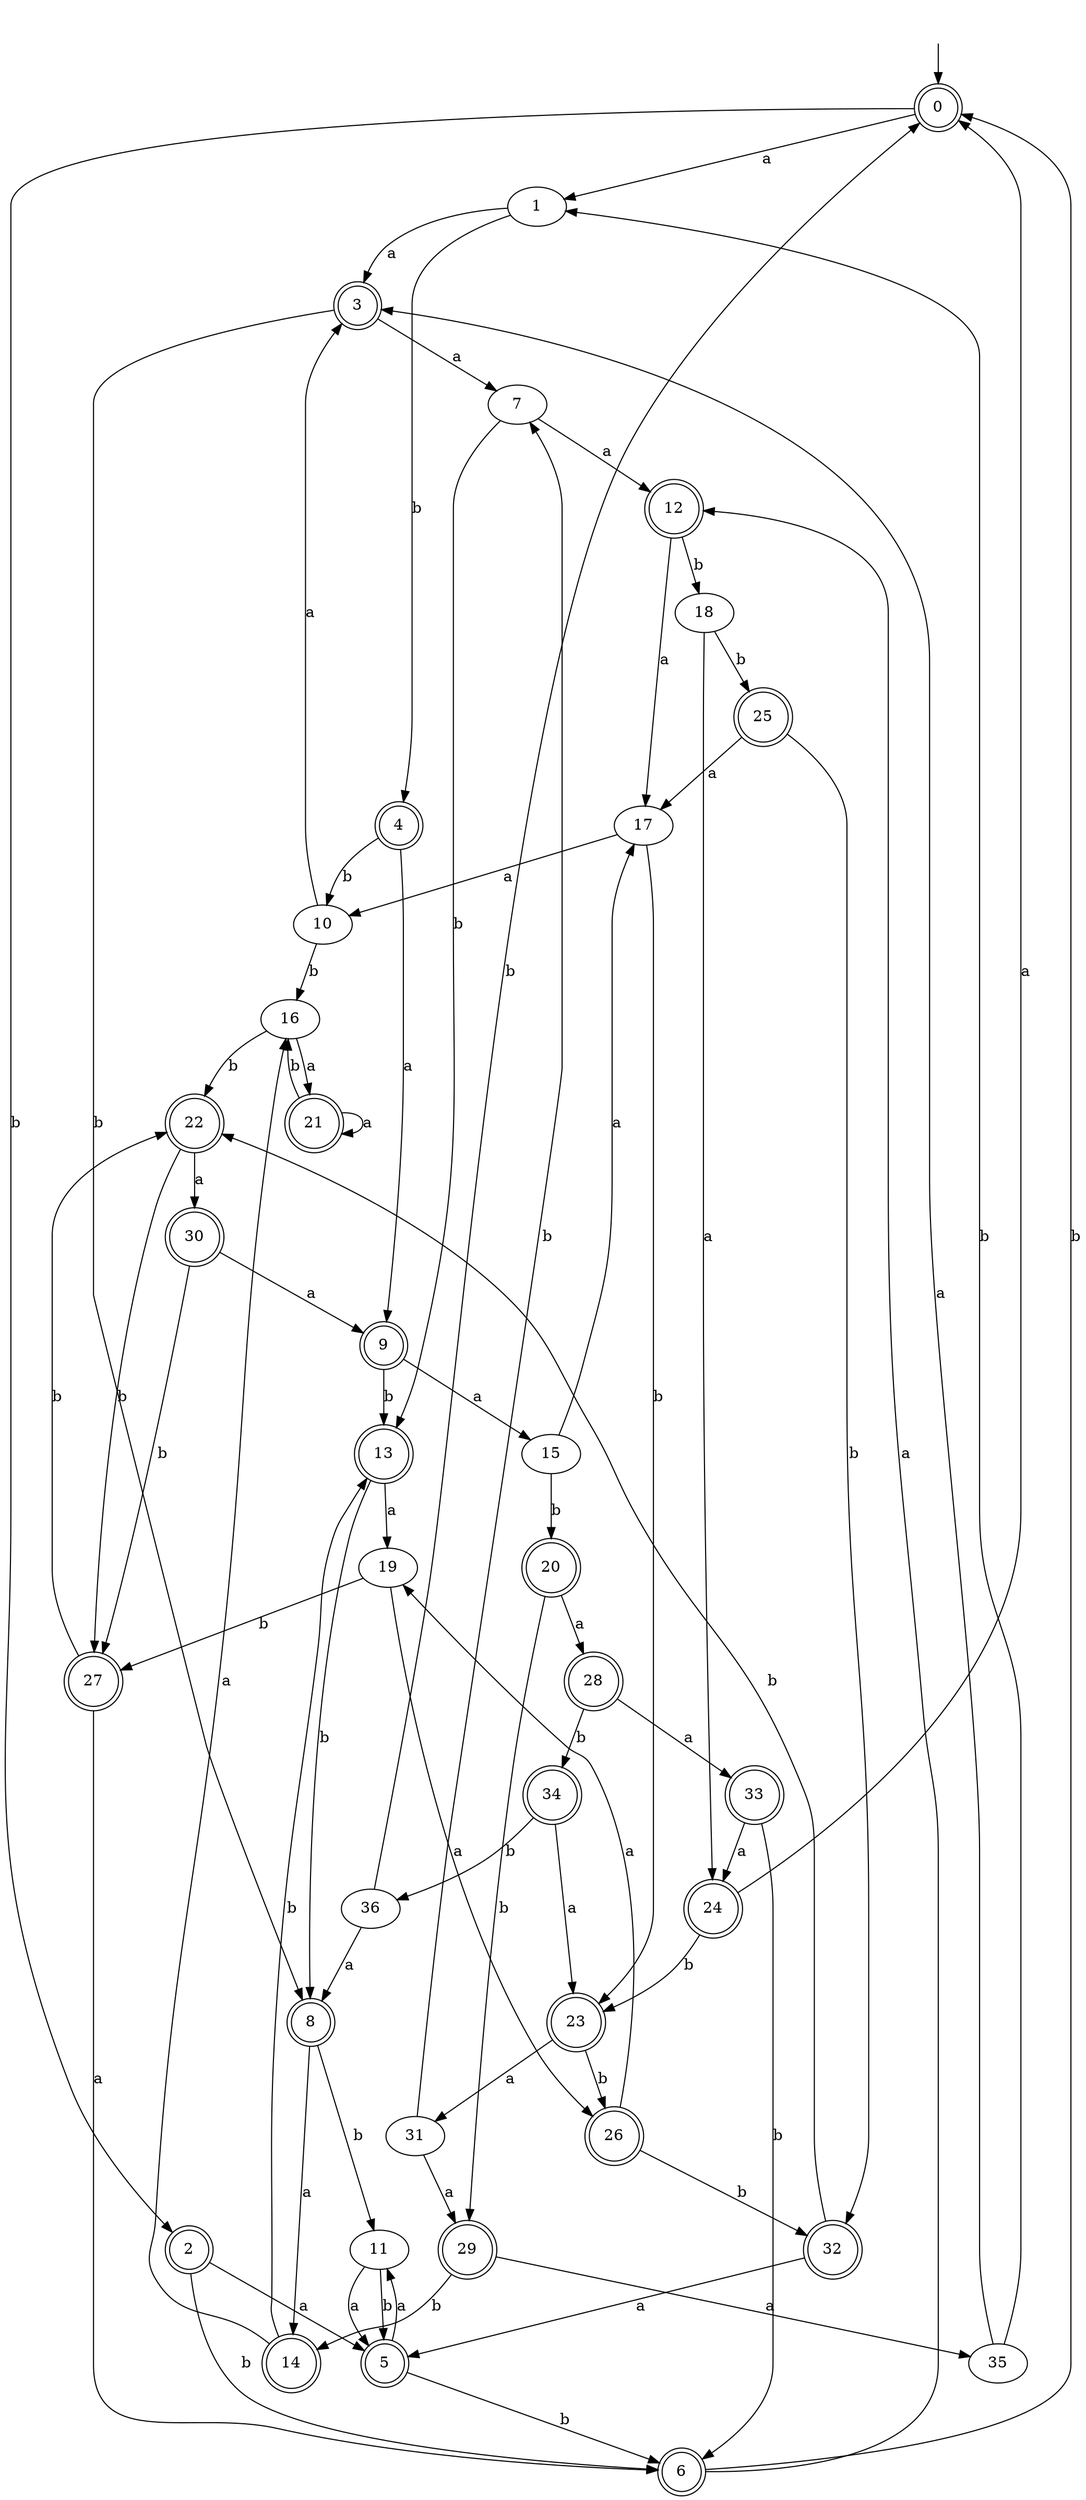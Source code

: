 digraph RandomDFA {
  __start0 [label="", shape=none];
  __start0 -> 0 [label=""];
  0 [shape=circle] [shape=doublecircle]
  0 -> 1 [label="a"]
  0 -> 2 [label="b"]
  1
  1 -> 3 [label="a"]
  1 -> 4 [label="b"]
  2 [shape=doublecircle]
  2 -> 5 [label="a"]
  2 -> 6 [label="b"]
  3 [shape=doublecircle]
  3 -> 7 [label="a"]
  3 -> 8 [label="b"]
  4 [shape=doublecircle]
  4 -> 9 [label="a"]
  4 -> 10 [label="b"]
  5 [shape=doublecircle]
  5 -> 11 [label="a"]
  5 -> 6 [label="b"]
  6 [shape=doublecircle]
  6 -> 12 [label="a"]
  6 -> 0 [label="b"]
  7
  7 -> 12 [label="a"]
  7 -> 13 [label="b"]
  8 [shape=doublecircle]
  8 -> 14 [label="a"]
  8 -> 11 [label="b"]
  9 [shape=doublecircle]
  9 -> 15 [label="a"]
  9 -> 13 [label="b"]
  10
  10 -> 3 [label="a"]
  10 -> 16 [label="b"]
  11
  11 -> 5 [label="a"]
  11 -> 5 [label="b"]
  12 [shape=doublecircle]
  12 -> 17 [label="a"]
  12 -> 18 [label="b"]
  13 [shape=doublecircle]
  13 -> 19 [label="a"]
  13 -> 8 [label="b"]
  14 [shape=doublecircle]
  14 -> 16 [label="a"]
  14 -> 13 [label="b"]
  15
  15 -> 17 [label="a"]
  15 -> 20 [label="b"]
  16
  16 -> 21 [label="a"]
  16 -> 22 [label="b"]
  17
  17 -> 10 [label="a"]
  17 -> 23 [label="b"]
  18
  18 -> 24 [label="a"]
  18 -> 25 [label="b"]
  19
  19 -> 26 [label="a"]
  19 -> 27 [label="b"]
  20 [shape=doublecircle]
  20 -> 28 [label="a"]
  20 -> 29 [label="b"]
  21 [shape=doublecircle]
  21 -> 21 [label="a"]
  21 -> 16 [label="b"]
  22 [shape=doublecircle]
  22 -> 30 [label="a"]
  22 -> 27 [label="b"]
  23 [shape=doublecircle]
  23 -> 31 [label="a"]
  23 -> 26 [label="b"]
  24 [shape=doublecircle]
  24 -> 0 [label="a"]
  24 -> 23 [label="b"]
  25 [shape=doublecircle]
  25 -> 17 [label="a"]
  25 -> 32 [label="b"]
  26 [shape=doublecircle]
  26 -> 19 [label="a"]
  26 -> 32 [label="b"]
  27 [shape=doublecircle]
  27 -> 6 [label="a"]
  27 -> 22 [label="b"]
  28 [shape=doublecircle]
  28 -> 33 [label="a"]
  28 -> 34 [label="b"]
  29 [shape=doublecircle]
  29 -> 35 [label="a"]
  29 -> 14 [label="b"]
  30 [shape=doublecircle]
  30 -> 9 [label="a"]
  30 -> 27 [label="b"]
  31
  31 -> 29 [label="a"]
  31 -> 7 [label="b"]
  32 [shape=doublecircle]
  32 -> 5 [label="a"]
  32 -> 22 [label="b"]
  33 [shape=doublecircle]
  33 -> 24 [label="a"]
  33 -> 6 [label="b"]
  34 [shape=doublecircle]
  34 -> 23 [label="a"]
  34 -> 36 [label="b"]
  35
  35 -> 3 [label="a"]
  35 -> 1 [label="b"]
  36
  36 -> 8 [label="a"]
  36 -> 0 [label="b"]
}
